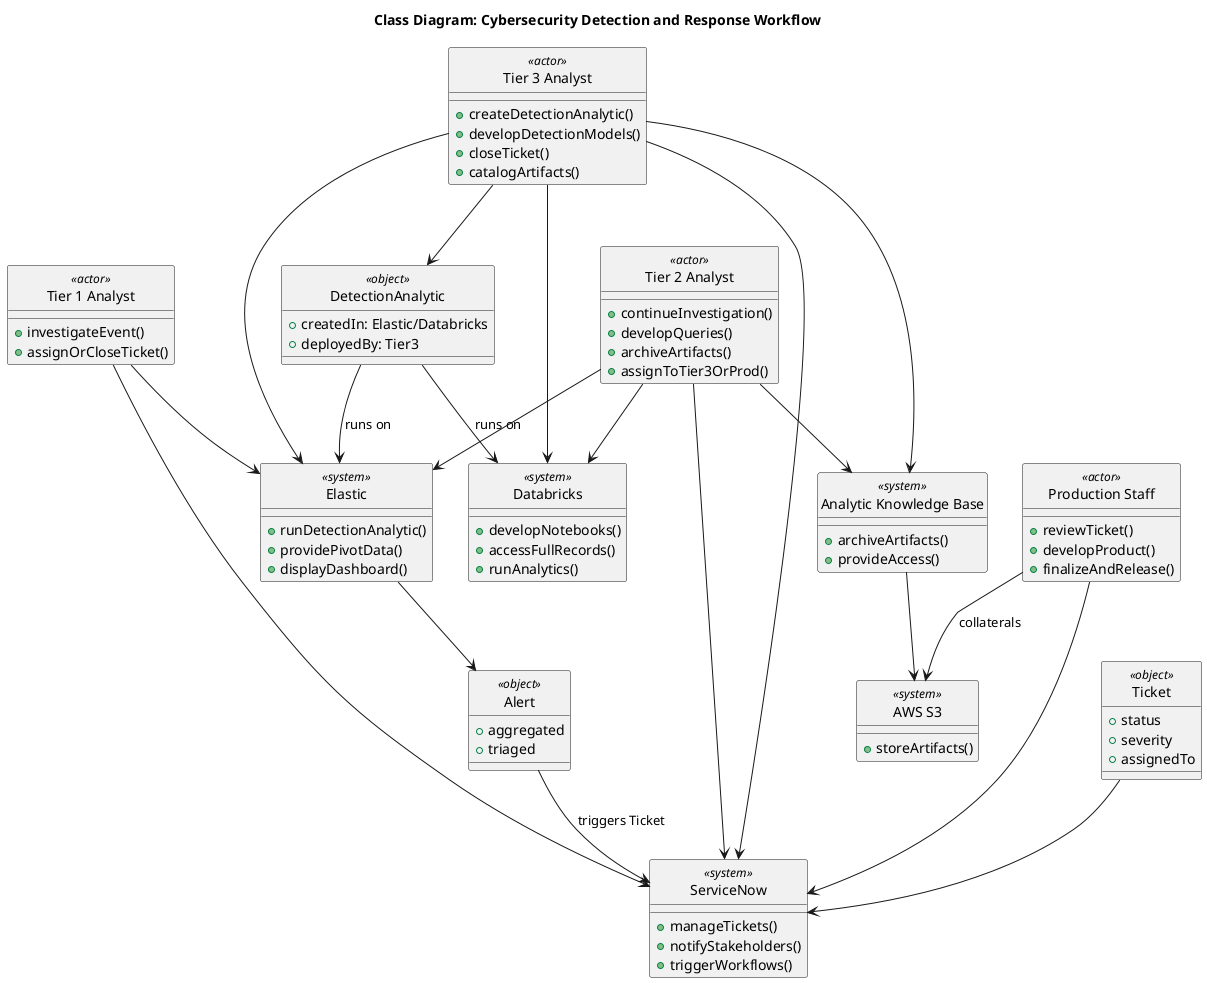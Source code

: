 @startuml
	title Class Diagram: Cybersecurity Detection and Response Workflow
	
	' Actors
	class "Tier 1 Analyst" <<actor>> {
	  +investigateEvent()
	  +assignOrCloseTicket()
	}
	
	class "Tier 2 Analyst" <<actor>>  {
	  +continueInvestigation()
	  +developQueries()
	  +archiveArtifacts()
	  +assignToTier3OrProd()
	}
	
	class "Tier 3 Analyst"  <<actor>> {
	  +createDetectionAnalytic()
	  +developDetectionModels()
	  +closeTicket()
	  +catalogArtifacts()
	}
	
	class "Production Staff"  <<actor>> {
	  +reviewTicket()
	  +developProduct()
	  +finalizeAndRelease()
	}
	
	' Systems
	class "Elastic" <<system>> {
	  +runDetectionAnalytic()
	  +providePivotData()
	  +displayDashboard()
	}
	
	class "Databricks" <<system>> {
	  +developNotebooks()
	  +accessFullRecords()
	  +runAnalytics()
	}
	
	class "ServiceNow" <<system>> {
	  +manageTickets()
	  +notifyStakeholders()
	  +triggerWorkflows()
	}
	
	class "Analytic Knowledge Base" <<system>> {
	  +archiveArtifacts()
	  +provideAccess()
	}
	
	class "AWS S3" <<system>> {
	  +storeArtifacts()
	}
	
	' Objects
	class "DetectionAnalytic" <<object>> {
	  +createdIn: Elastic/Databricks
	  +deployedBy: Tier3
	}
	
	class "Alert" <<object>> {
	  +aggregated
	  +triaged
	}
	
	class "Ticket" <<object>> {
	  +status
	  +severity
	  +assignedTo
	}
	
	' Relationships
	"DetectionAnalytic" --> "Elastic" : runs on
	"DetectionAnalytic" --> "Databricks" : runs on
	"Elastic" --> "Alert"
	"Alert" --> "ServiceNow" : triggers Ticket
	"Ticket" --> "ServiceNow"
	
	"Tier 1 Analyst" --> "Elastic"
	"Tier 1 Analyst" --> "ServiceNow"
	
	"Tier 2 Analyst" --> "Elastic"
	"Tier 2 Analyst" --> "Databricks"
	"Tier 2 Analyst" --> "ServiceNow"
	"Tier 2 Analyst" --> "Analytic Knowledge Base"
	
	"Tier 3 Analyst" --> "Elastic"
	"Tier 3 Analyst" --> "Databricks"
	"Tier 3 Analyst" --> "ServiceNow"
	"Tier 3 Analyst" --> "DetectionAnalytic"
	"Tier 3 Analyst" --> "Analytic Knowledge Base"
	
	"Production Staff" --> "ServiceNow"
	"Production Staff" --> "AWS S3" : collaterals
	"Analytic Knowledge Base" --> "AWS S3"
	
	hide <<system>> circle
	hide <<actor>> circle
	hide <<object>> circle
@enduml
